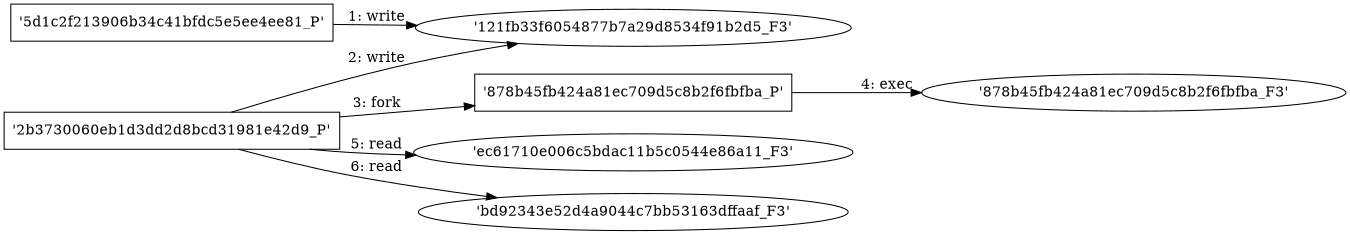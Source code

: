 digraph "D:\Learning\Paper\apt\基于CTI的攻击预警\Dataset\攻击图\ASGfromALLCTI\Cisco Coverage for 'Magic Hound'.dot" {
rankdir="LR"
size="9"
fixedsize="false"
splines="true"
nodesep=0.3
ranksep=0
fontsize=10
overlap="scalexy"
engine= "neato"
	"'121fb33f6054877b7a29d8534f91b2d5_F3'" [node_type=file shape=ellipse]
	"'5d1c2f213906b34c41bfdc5e5ee4ee81_P'" [node_type=Process shape=box]
	"'5d1c2f213906b34c41bfdc5e5ee4ee81_P'" -> "'121fb33f6054877b7a29d8534f91b2d5_F3'" [label="1: write"]
	"'121fb33f6054877b7a29d8534f91b2d5_F3'" [node_type=file shape=ellipse]
	"'2b3730060eb1d3dd2d8bcd31981e42d9_P'" [node_type=Process shape=box]
	"'2b3730060eb1d3dd2d8bcd31981e42d9_P'" -> "'121fb33f6054877b7a29d8534f91b2d5_F3'" [label="2: write"]
	"'2b3730060eb1d3dd2d8bcd31981e42d9_P'" [node_type=Process shape=box]
	"'878b45fb424a81ec709d5c8b2f6fbfba_P'" [node_type=Process shape=box]
	"'2b3730060eb1d3dd2d8bcd31981e42d9_P'" -> "'878b45fb424a81ec709d5c8b2f6fbfba_P'" [label="3: fork"]
	"'878b45fb424a81ec709d5c8b2f6fbfba_P'" [node_type=Process shape=box]
	"'878b45fb424a81ec709d5c8b2f6fbfba_F3'" [node_type=File shape=ellipse]
	"'878b45fb424a81ec709d5c8b2f6fbfba_P'" -> "'878b45fb424a81ec709d5c8b2f6fbfba_F3'" [label="4: exec"]
	"'ec61710e006c5bdac11b5c0544e86a11_F3'" [node_type=file shape=ellipse]
	"'2b3730060eb1d3dd2d8bcd31981e42d9_P'" [node_type=Process shape=box]
	"'2b3730060eb1d3dd2d8bcd31981e42d9_P'" -> "'ec61710e006c5bdac11b5c0544e86a11_F3'" [label="5: read"]
	"'bd92343e52d4a9044c7bb53163dffaaf_F3'" [node_type=file shape=ellipse]
	"'2b3730060eb1d3dd2d8bcd31981e42d9_P'" [node_type=Process shape=box]
	"'2b3730060eb1d3dd2d8bcd31981e42d9_P'" -> "'bd92343e52d4a9044c7bb53163dffaaf_F3'" [label="6: read"]
}
